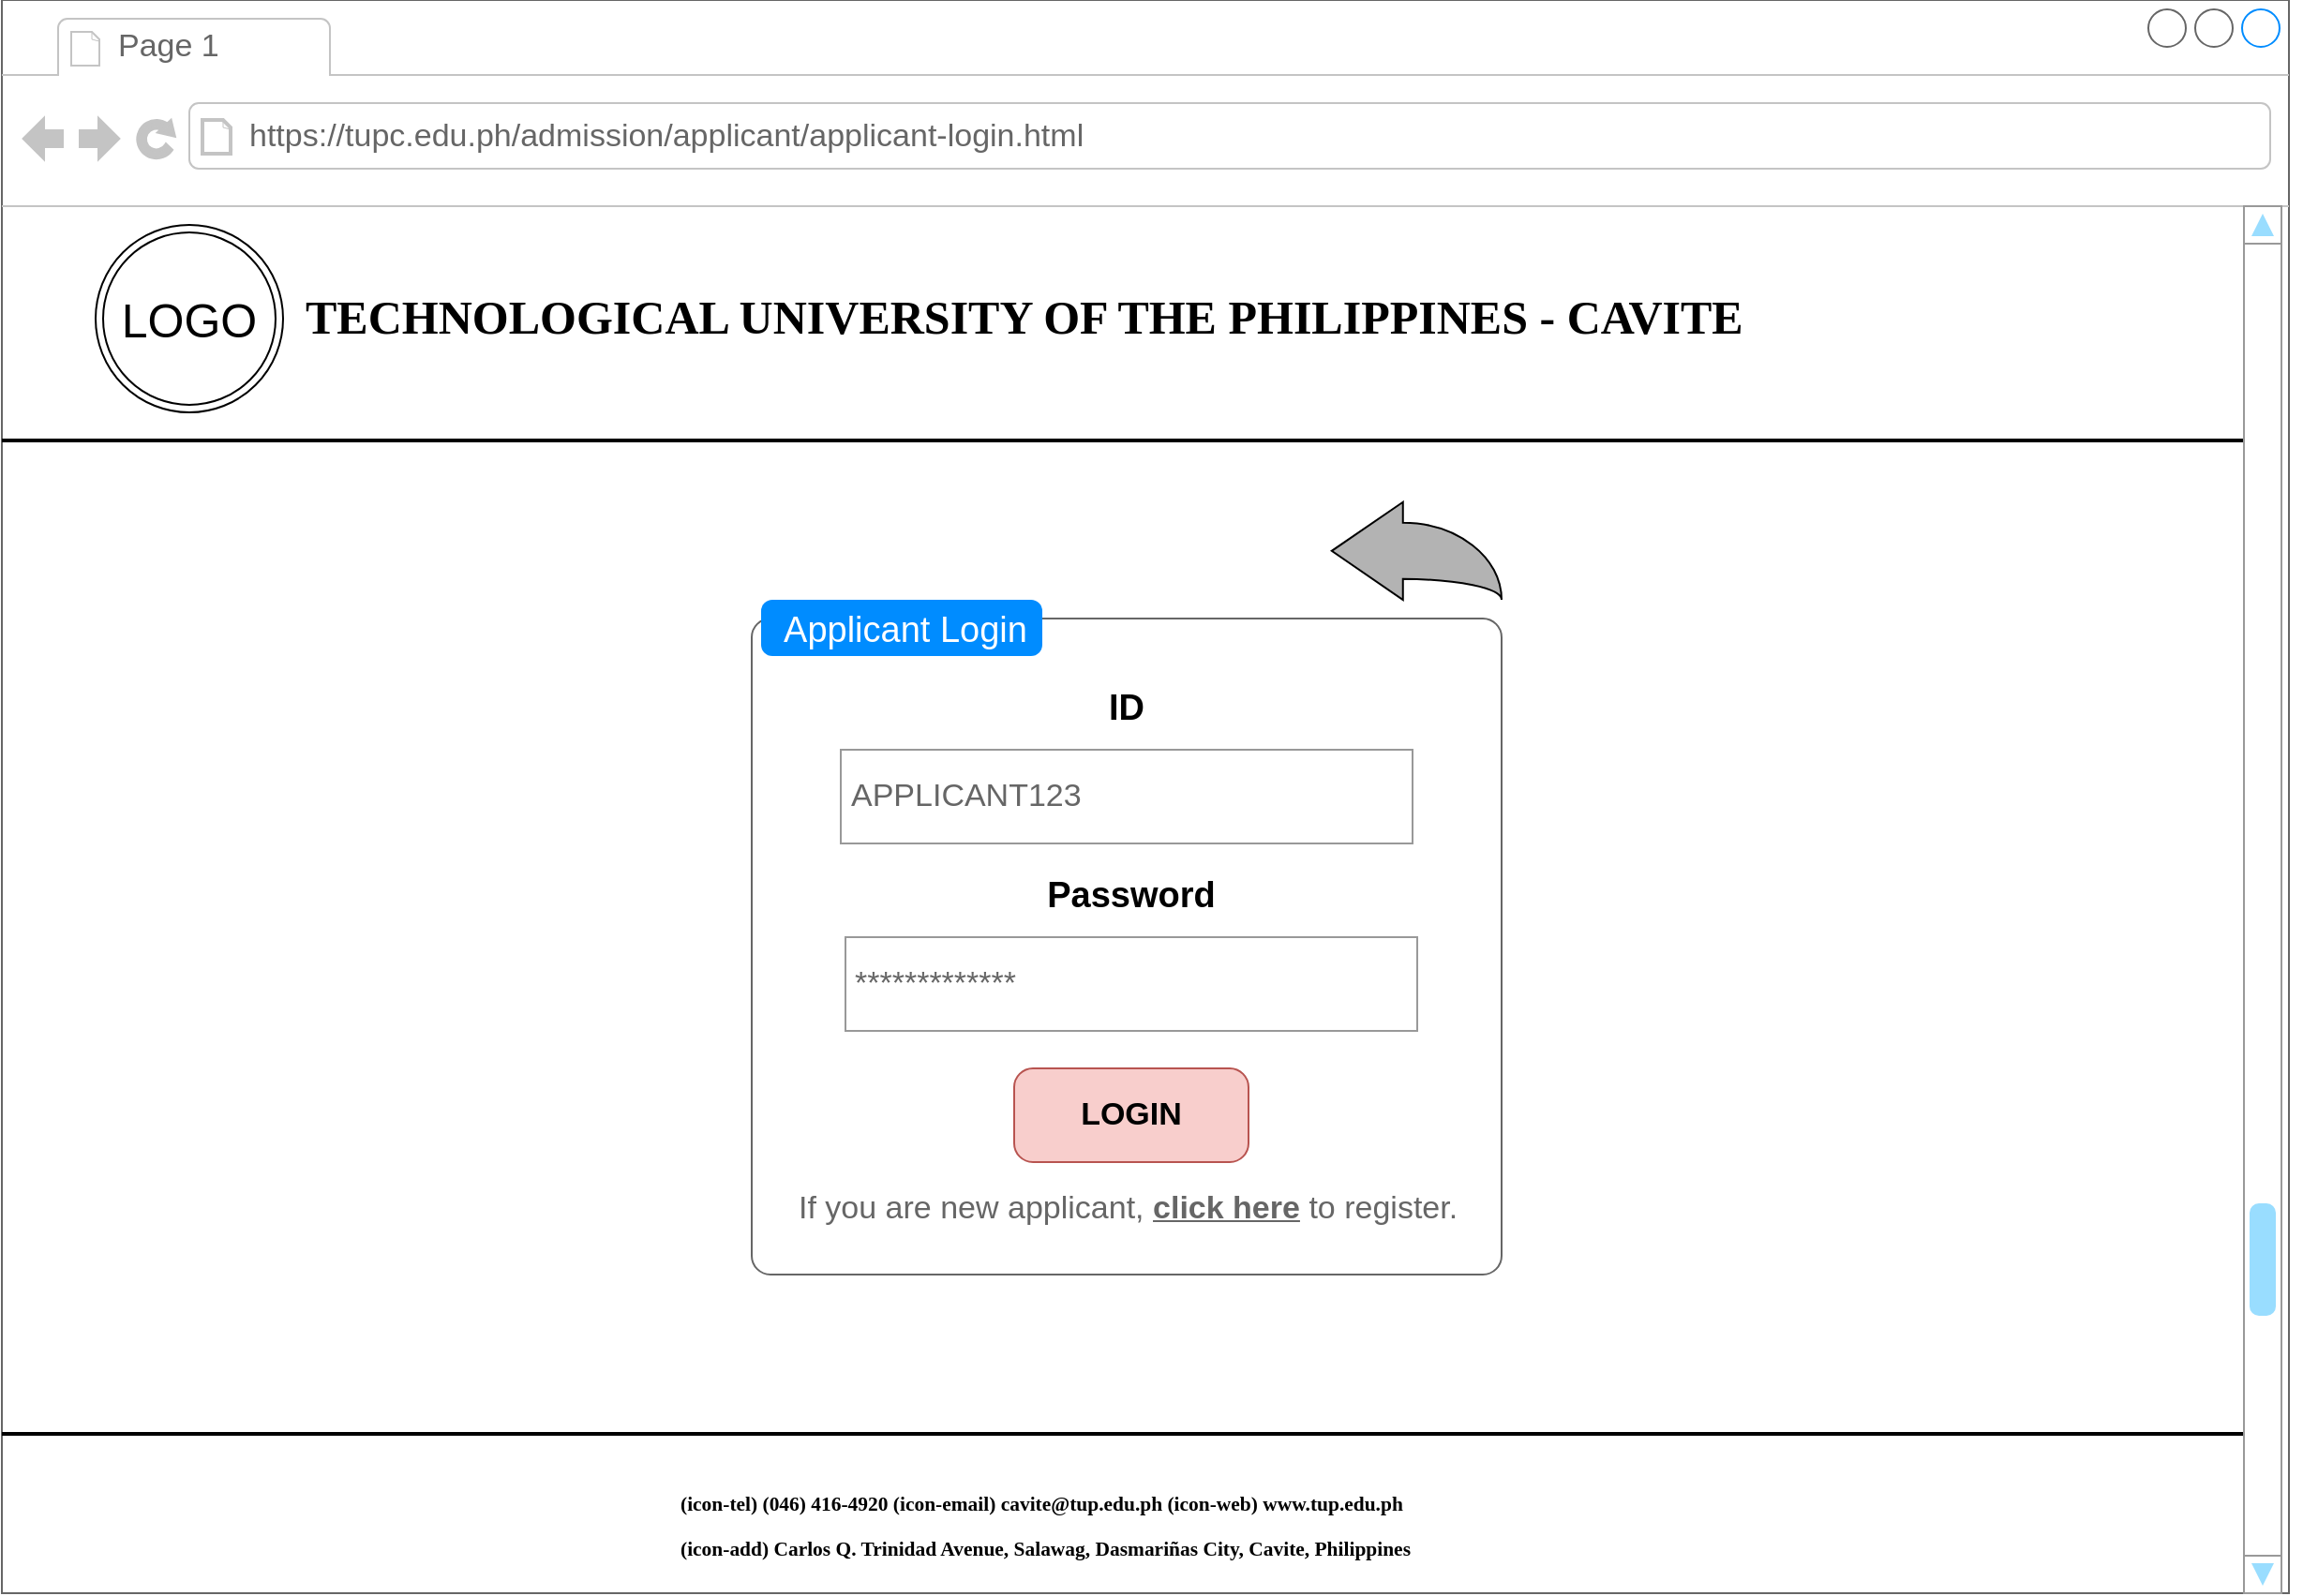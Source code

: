 <mxfile version="15.5.9" type="device"><diagram id="5sqiS-kKMFLGqHSUd45E" name="Page-1"><mxGraphModel dx="597" dy="672" grid="1" gridSize="10" guides="1" tooltips="1" connect="1" arrows="1" fold="1" page="1" pageScale="1" pageWidth="850" pageHeight="1100" math="0" shadow="0"><root><mxCell id="0"/><mxCell id="1" parent="0"/><mxCell id="GjDne8I-yb6k0Z43zywf-1" value="" style="strokeWidth=1;shadow=0;dashed=0;align=center;html=1;shape=mxgraph.mockup.containers.browserWindow;rSize=0;strokeColor=none;strokeColor2=#008cff;strokeColor3=#c4c4c4;mainText=,;recursiveResize=0;fontSize=25;fillColor=none;" parent="1" vertex="1"><mxGeometry x="1260" y="10" width="1220" height="850" as="geometry"/></mxCell><mxCell id="GjDne8I-yb6k0Z43zywf-2" value="" style="line;strokeWidth=2;html=1;fontSize=25;" parent="GjDne8I-yb6k0Z43zywf-1" vertex="1"><mxGeometry y="760" width="1210" height="10" as="geometry"/></mxCell><mxCell id="GjDne8I-yb6k0Z43zywf-3" value="Page 1" style="strokeWidth=1;shadow=0;dashed=0;align=center;html=1;shape=mxgraph.mockup.containers.anchor;fontSize=17;fontColor=#666666;align=left;" parent="GjDne8I-yb6k0Z43zywf-1" vertex="1"><mxGeometry x="60" y="12" width="110" height="26" as="geometry"/></mxCell><mxCell id="GjDne8I-yb6k0Z43zywf-4" value="https://tupc.edu.ph/admission/applicant/applicant-login.html" style="strokeWidth=1;shadow=0;dashed=0;align=center;html=1;shape=mxgraph.mockup.containers.anchor;rSize=0;fontSize=17;fontColor=#666666;align=left;" parent="GjDne8I-yb6k0Z43zywf-1" vertex="1"><mxGeometry x="130" y="60" width="250" height="26" as="geometry"/></mxCell><mxCell id="GjDne8I-yb6k0Z43zywf-5" value="&lt;h1&gt;&lt;b&gt;&lt;font style=&quot;font-size: 25px&quot;&gt;TECHNOLOGICAL UNIVERSITY OF THE PHILIPPINES - CAVITE&lt;/font&gt;&lt;/b&gt;&lt;/h1&gt;" style="text;html=1;points=[];align=left;verticalAlign=top;spacingTop=-4;fontSize=14;fontFamily=Verdana" parent="GjDne8I-yb6k0Z43zywf-1" vertex="1"><mxGeometry x="160" y="130" width="540" height="60" as="geometry"/></mxCell><mxCell id="GjDne8I-yb6k0Z43zywf-6" value="LOGO" style="ellipse;shape=doubleEllipse;whiteSpace=wrap;html=1;fontSize=25;" parent="GjDne8I-yb6k0Z43zywf-1" vertex="1"><mxGeometry x="50" y="120" width="100" height="100" as="geometry"/></mxCell><mxCell id="GjDne8I-yb6k0Z43zywf-7" value="" style="line;strokeWidth=2;html=1;fontSize=25;" parent="GjDne8I-yb6k0Z43zywf-1" vertex="1"><mxGeometry y="230" width="1210" height="10" as="geometry"/></mxCell><mxCell id="GjDne8I-yb6k0Z43zywf-8" value="" style="verticalLabelPosition=bottom;shadow=0;dashed=0;align=center;html=1;verticalAlign=top;strokeWidth=1;shape=mxgraph.mockup.navigation.scrollBar;strokeColor=#999999;barPos=20;fillColor2=#99ddff;strokeColor2=none;direction=north;fontSize=25;" parent="GjDne8I-yb6k0Z43zywf-1" vertex="1"><mxGeometry x="1196" y="110" width="30" height="740" as="geometry"/></mxCell><mxCell id="GjDne8I-yb6k0Z43zywf-9" value="&lt;span style=&quot;font-family: &amp;#34;euphemia&amp;#34; ; font-size: 10.72px ; font-weight: 700&quot;&gt;(icon-tel) (046) 416-4920 (icon-email) cavite@tup.edu.ph (icon-web) www.tup.edu.ph&lt;br&gt;&lt;/span&gt;&lt;span style=&quot;font-family: &amp;#34;euphemia&amp;#34; ; font-size: 10.72px ; font-weight: 700&quot;&gt;(icon-add) Carlos Q. Trinidad Avenue, Salawag, Dasmariñas City, Cavite, Philippines&lt;/span&gt;&lt;span style=&quot;font-family: &amp;#34;euphemia&amp;#34; ; font-size: 10.72px ; font-weight: 700&quot;&gt;&lt;br&gt;&lt;/span&gt;" style="rounded=0;whiteSpace=wrap;html=1;fontSize=20;strokeWidth=1;fillColor=none;align=left;verticalAlign=top;strokeColor=none;" parent="GjDne8I-yb6k0Z43zywf-1" vertex="1"><mxGeometry x="360" y="780" width="480" height="60" as="geometry"/></mxCell><mxCell id="GjDne8I-yb6k0Z43zywf-10" value="" style="shape=mxgraph.mockup.containers.marginRect;rectMarginTop=10;strokeColor=#666666;strokeWidth=1;dashed=0;rounded=1;arcSize=5;recursiveResize=0;fontSize=20;align=left;verticalAlign=top;" parent="GjDne8I-yb6k0Z43zywf-1" vertex="1"><mxGeometry x="400" y="320" width="400" height="360" as="geometry"/></mxCell><mxCell id="GjDne8I-yb6k0Z43zywf-11" value="Applicant Login" style="shape=rect;strokeColor=none;fillColor=#008cff;strokeWidth=1;dashed=0;rounded=1;arcSize=20;fontColor=#ffffff;fontSize=19;spacing=2;spacingTop=-2;align=center;autosize=1;spacingLeft=4;resizeWidth=0;resizeHeight=0;perimeter=none;" parent="GjDne8I-yb6k0Z43zywf-10" vertex="1"><mxGeometry x="5" width="150" height="30" as="geometry"/></mxCell><mxCell id="GjDne8I-yb6k0Z43zywf-12" value="&lt;b&gt;ID&lt;/b&gt;" style="rounded=0;whiteSpace=wrap;html=1;fontSize=19;align=center;verticalAlign=top;strokeColor=none;" parent="GjDne8I-yb6k0Z43zywf-10" vertex="1"><mxGeometry x="180" y="40" width="40" height="30" as="geometry"/></mxCell><mxCell id="GjDne8I-yb6k0Z43zywf-13" value="&lt;b&gt;Password&lt;/b&gt;" style="rounded=0;whiteSpace=wrap;html=1;fontSize=19;align=center;verticalAlign=top;strokeColor=none;" parent="GjDne8I-yb6k0Z43zywf-10" vertex="1"><mxGeometry x="165" y="140" width="75" height="30" as="geometry"/></mxCell><mxCell id="GjDne8I-yb6k0Z43zywf-14" value="APPLICANT123" style="strokeWidth=1;shadow=0;dashed=0;align=center;html=1;shape=mxgraph.mockup.forms.pwField;strokeColor=#999999;mainText=;align=left;fontColor=#666666;fontSize=17;spacingLeft=3;" parent="GjDne8I-yb6k0Z43zywf-10" vertex="1"><mxGeometry x="47.5" y="80" width="305" height="50" as="geometry"/></mxCell><mxCell id="GjDne8I-yb6k0Z43zywf-15" value="LOGIN" style="strokeWidth=1;shadow=0;dashed=0;align=center;html=1;shape=mxgraph.mockup.buttons.button;strokeColor=#b85450;mainText=;buttonStyle=round;fontSize=17;fontStyle=1;fillColor=#f8cecc;whiteSpace=wrap;" parent="GjDne8I-yb6k0Z43zywf-10" vertex="1"><mxGeometry x="140" y="250" width="125" height="50" as="geometry"/></mxCell><mxCell id="GjDne8I-yb6k0Z43zywf-16" value="If you are new applicant, &lt;u&gt;&lt;b&gt;click here&lt;/b&gt;&lt;/u&gt; to register." style="strokeWidth=1;shadow=0;dashed=0;align=center;html=1;shape=mxgraph.mockup.forms.pwField;strokeColor=none;mainText=;align=left;fontColor=#666666;fontSize=17;spacingLeft=3;" parent="GjDne8I-yb6k0Z43zywf-10" vertex="1"><mxGeometry x="20" y="310" width="220" height="30" as="geometry"/></mxCell><mxCell id="GjDne8I-yb6k0Z43zywf-17" value="*************" style="strokeWidth=1;shadow=0;dashed=0;align=center;html=1;shape=mxgraph.mockup.forms.pwField;strokeColor=#999999;mainText=;align=left;fontColor=#666666;fontSize=17;spacingLeft=3;" parent="GjDne8I-yb6k0Z43zywf-10" vertex="1"><mxGeometry x="50" y="180" width="305" height="50" as="geometry"/></mxCell><mxCell id="GjDne8I-yb6k0Z43zywf-18" value="" style="html=1;shadow=0;dashed=0;align=right;verticalAlign=bottom;shape=mxgraph.arrows2.jumpInArrow;dy=15;dx=38;arrowHead=55;rotation=-180;textDirection=ltr;labelPosition=left;verticalLabelPosition=top;flipV=1;fillColor=#B3B3B3;" parent="GjDne8I-yb6k0Z43zywf-1" vertex="1"><mxGeometry x="709.38" y="267.86" width="90.62" height="52.14" as="geometry"/></mxCell></root></mxGraphModel></diagram></mxfile>